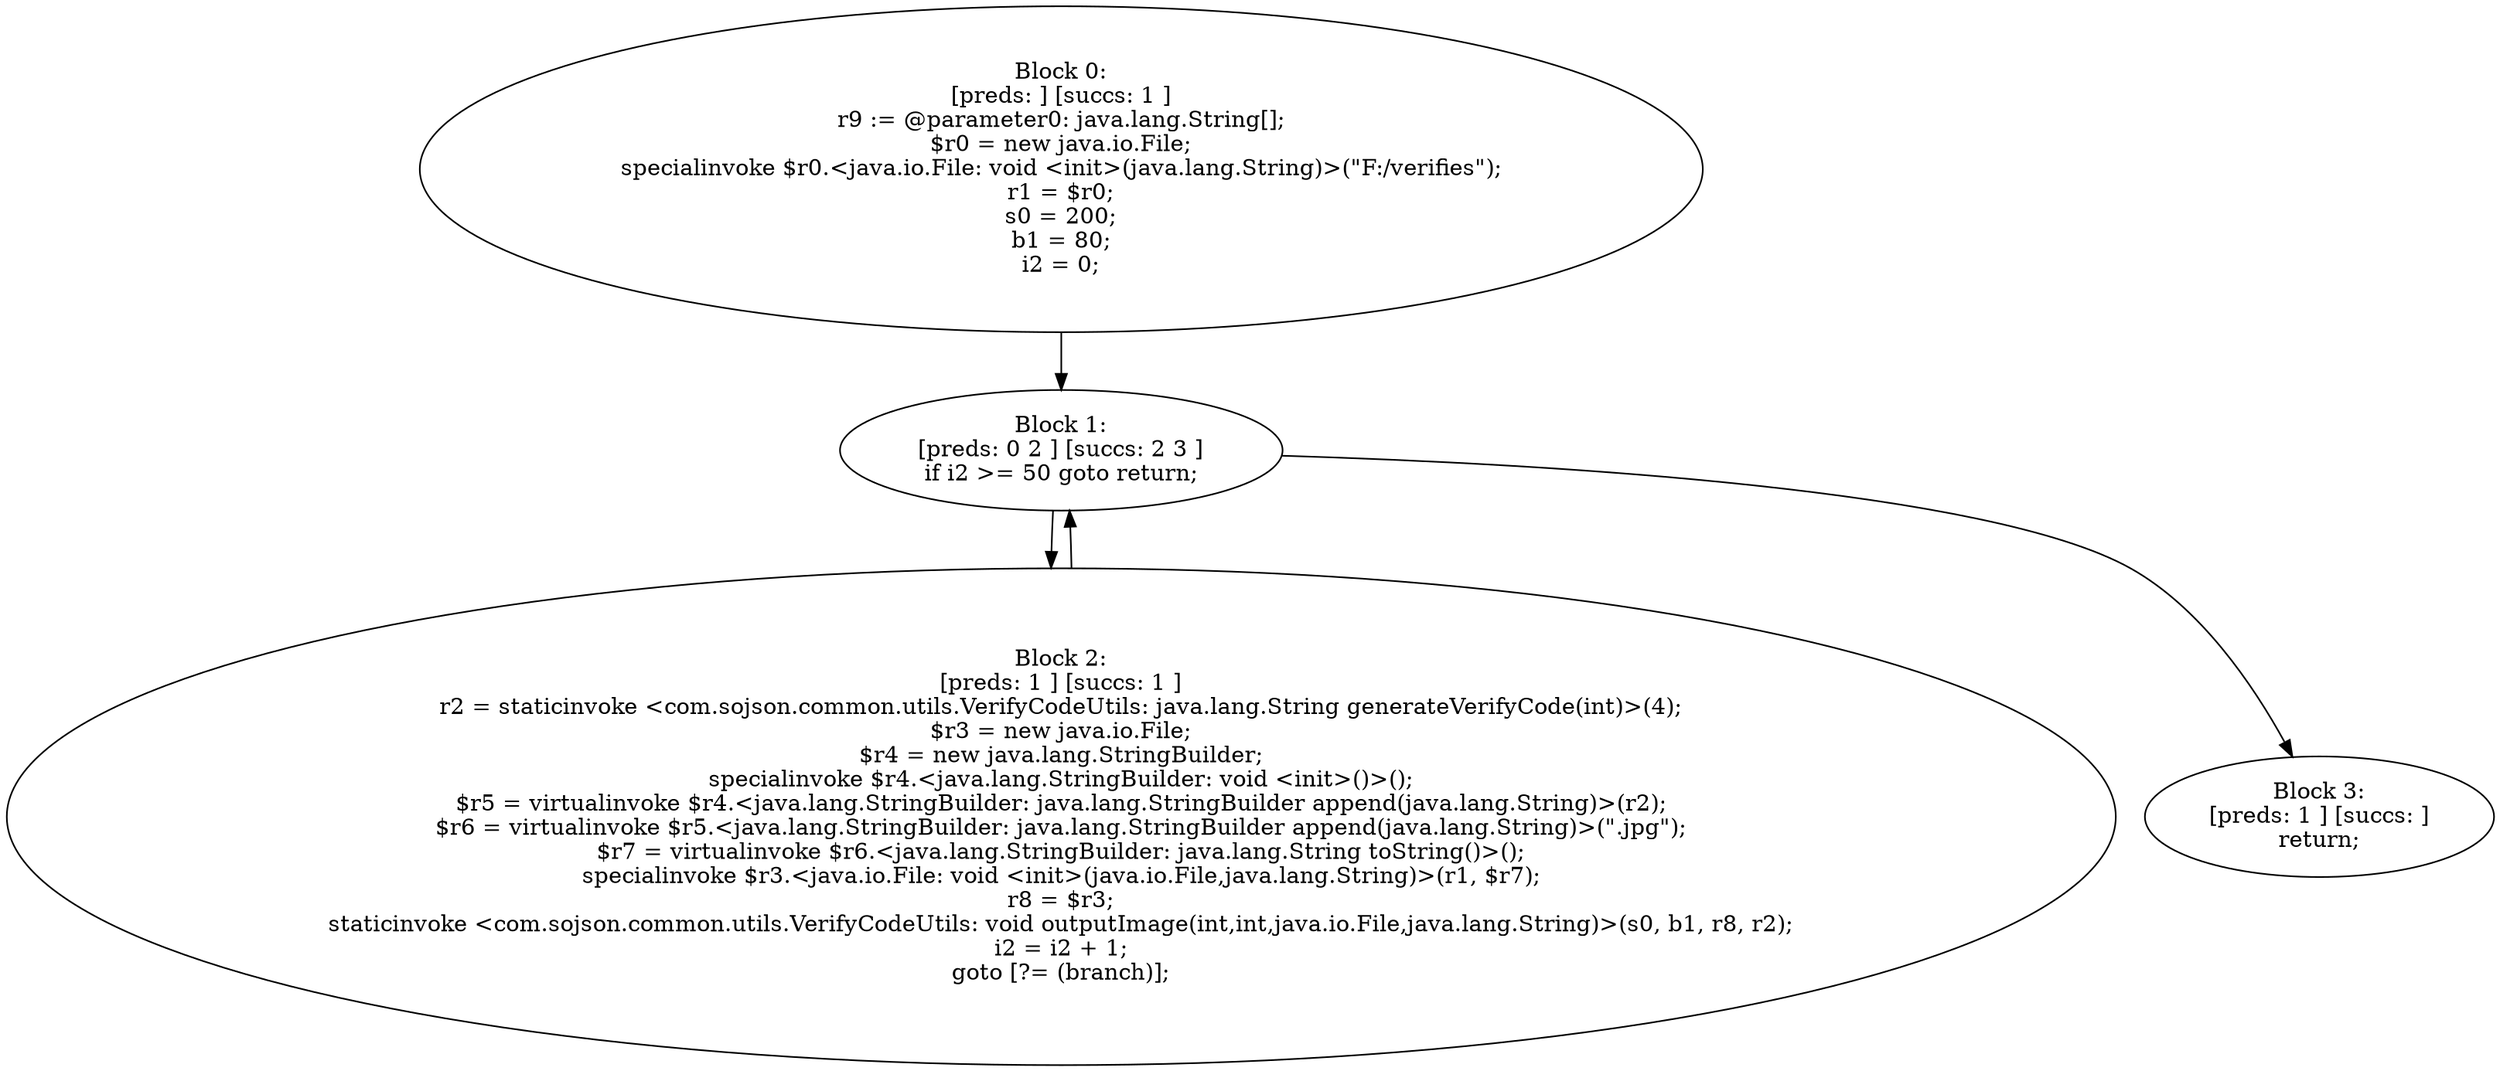 digraph "unitGraph" {
    "Block 0:
[preds: ] [succs: 1 ]
r9 := @parameter0: java.lang.String[];
$r0 = new java.io.File;
specialinvoke $r0.<java.io.File: void <init>(java.lang.String)>(\"F:/verifies\");
r1 = $r0;
s0 = 200;
b1 = 80;
i2 = 0;
"
    "Block 1:
[preds: 0 2 ] [succs: 2 3 ]
if i2 >= 50 goto return;
"
    "Block 2:
[preds: 1 ] [succs: 1 ]
r2 = staticinvoke <com.sojson.common.utils.VerifyCodeUtils: java.lang.String generateVerifyCode(int)>(4);
$r3 = new java.io.File;
$r4 = new java.lang.StringBuilder;
specialinvoke $r4.<java.lang.StringBuilder: void <init>()>();
$r5 = virtualinvoke $r4.<java.lang.StringBuilder: java.lang.StringBuilder append(java.lang.String)>(r2);
$r6 = virtualinvoke $r5.<java.lang.StringBuilder: java.lang.StringBuilder append(java.lang.String)>(\".jpg\");
$r7 = virtualinvoke $r6.<java.lang.StringBuilder: java.lang.String toString()>();
specialinvoke $r3.<java.io.File: void <init>(java.io.File,java.lang.String)>(r1, $r7);
r8 = $r3;
staticinvoke <com.sojson.common.utils.VerifyCodeUtils: void outputImage(int,int,java.io.File,java.lang.String)>(s0, b1, r8, r2);
i2 = i2 + 1;
goto [?= (branch)];
"
    "Block 3:
[preds: 1 ] [succs: ]
return;
"
    "Block 0:
[preds: ] [succs: 1 ]
r9 := @parameter0: java.lang.String[];
$r0 = new java.io.File;
specialinvoke $r0.<java.io.File: void <init>(java.lang.String)>(\"F:/verifies\");
r1 = $r0;
s0 = 200;
b1 = 80;
i2 = 0;
"->"Block 1:
[preds: 0 2 ] [succs: 2 3 ]
if i2 >= 50 goto return;
";
    "Block 1:
[preds: 0 2 ] [succs: 2 3 ]
if i2 >= 50 goto return;
"->"Block 2:
[preds: 1 ] [succs: 1 ]
r2 = staticinvoke <com.sojson.common.utils.VerifyCodeUtils: java.lang.String generateVerifyCode(int)>(4);
$r3 = new java.io.File;
$r4 = new java.lang.StringBuilder;
specialinvoke $r4.<java.lang.StringBuilder: void <init>()>();
$r5 = virtualinvoke $r4.<java.lang.StringBuilder: java.lang.StringBuilder append(java.lang.String)>(r2);
$r6 = virtualinvoke $r5.<java.lang.StringBuilder: java.lang.StringBuilder append(java.lang.String)>(\".jpg\");
$r7 = virtualinvoke $r6.<java.lang.StringBuilder: java.lang.String toString()>();
specialinvoke $r3.<java.io.File: void <init>(java.io.File,java.lang.String)>(r1, $r7);
r8 = $r3;
staticinvoke <com.sojson.common.utils.VerifyCodeUtils: void outputImage(int,int,java.io.File,java.lang.String)>(s0, b1, r8, r2);
i2 = i2 + 1;
goto [?= (branch)];
";
    "Block 1:
[preds: 0 2 ] [succs: 2 3 ]
if i2 >= 50 goto return;
"->"Block 3:
[preds: 1 ] [succs: ]
return;
";
    "Block 2:
[preds: 1 ] [succs: 1 ]
r2 = staticinvoke <com.sojson.common.utils.VerifyCodeUtils: java.lang.String generateVerifyCode(int)>(4);
$r3 = new java.io.File;
$r4 = new java.lang.StringBuilder;
specialinvoke $r4.<java.lang.StringBuilder: void <init>()>();
$r5 = virtualinvoke $r4.<java.lang.StringBuilder: java.lang.StringBuilder append(java.lang.String)>(r2);
$r6 = virtualinvoke $r5.<java.lang.StringBuilder: java.lang.StringBuilder append(java.lang.String)>(\".jpg\");
$r7 = virtualinvoke $r6.<java.lang.StringBuilder: java.lang.String toString()>();
specialinvoke $r3.<java.io.File: void <init>(java.io.File,java.lang.String)>(r1, $r7);
r8 = $r3;
staticinvoke <com.sojson.common.utils.VerifyCodeUtils: void outputImage(int,int,java.io.File,java.lang.String)>(s0, b1, r8, r2);
i2 = i2 + 1;
goto [?= (branch)];
"->"Block 1:
[preds: 0 2 ] [succs: 2 3 ]
if i2 >= 50 goto return;
";
}
